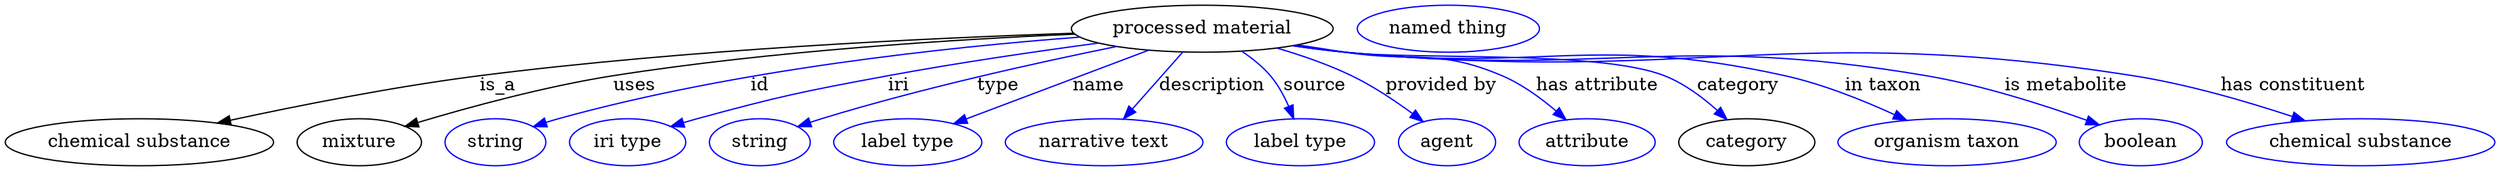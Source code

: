 digraph {
	graph [bb="0,0,1901.4,123"];
	node [label="\N"];
	"processed material"	 [height=0.5,
		label="processed material",
		pos="914.69,105",
		width=2.7803];
	"chemical substance"	 [height=0.5,
		pos="102.69,18",
		width=2.8525];
	"processed material" -> "chemical substance"	 [label=is_a,
		lp="376.69,61.5",
		pos="e,164.31,32.411 815.6,102.37 704.83,98.548 520.3,89.511 362.69,69 298.41,60.635 226.12,46.026 174.11,34.581"];
	mixture	 [height=0.5,
		pos="270.69,18",
		width=1.3179];
	"processed material" -> mixture	 [label=uses,
		lp="481.19,61.5",
		pos="e,306.7,29.763 816.29,101.56 724.77,97.319 584.85,88.157 464.69,69 413.23,60.796 355.65,44.759 316.69,32.849"];
	id	 [color=blue,
		height=0.5,
		label=string,
		pos="374.69,18",
		width=1.0652];
	"processed material" -> id	 [color=blue,
		label=id,
		lp="562.69,61.5",
		pos="e,403.9,29.763 818.68,99.669 718.26,92.219 556.89,74.929 422.69,36 419.71,35.135 416.65,34.172 413.59,33.153",
		style=solid];
	iri	 [color=blue,
		height=0.5,
		label="iri type",
		pos="475.69,18",
		width=1.2277];
	"processed material" -> iri	 [color=blue,
		label=iri,
		lp="674.69,61.5",
		pos="e,509.54,29.775 831.7,94.899 783.37,88.532 721.37,79.532 666.69,69 605.19,57.155 589.9,53.252 529.69,36 526.31,35.032 522.83,33.985 \
519.33,32.9",
		style=solid];
	type	 [color=blue,
		height=0.5,
		label=string,
		pos="576.69,18",
		width=1.0652];
	"processed material" -> type	 [color=blue,
		label=type,
		lp="758.69,61.5",
		pos="e,605.84,29.77 846.29,91.784 786.82,79.583 698.67,59.784 623.69,36 620.96,35.133 618.15,34.193 615.34,33.212",
		style=solid];
	name	 [color=blue,
		height=0.5,
		label="label type",
		pos="689.69,18",
		width=1.5707];
	"processed material" -> name	 [color=blue,
		label=name,
		lp="835.69,61.5",
		pos="e,725.88,31.993 872.37,88.636 833.33,73.539 775.51,51.181 735.41,35.68",
		style=solid];
	description	 [color=blue,
		height=0.5,
		label="narrative text",
		pos="839.69,18",
		width=2.0943];
	"processed material" -> description	 [color=blue,
		label=description,
		lp="922.69,61.5",
		pos="e,854.95,35.706 899.15,86.974 888.32,74.409 873.71,57.466 861.69,43.517",
		style=solid];
	source	 [color=blue,
		height=0.5,
		label="label type",
		pos="989.69,18",
		width=1.5707];
	"processed material" -> source	 [color=blue,
		label=source,
		lp="1002.2,61.5",
		pos="e,984.59,36.365 946.26,87.838 953.99,82.554 961.74,76.202 967.69,69 973.28,62.236 977.68,53.837 981.02,45.819",
		style=solid];
	"provided by"	 [color=blue,
		height=0.5,
		label=agent,
		pos="1101.7,18",
		width=1.0291];
	"processed material" -> "provided by"	 [color=blue,
		label="provided by",
		lp="1098.2,61.5",
		pos="e,1083.2,33.855 974.24,90.52 992.81,84.957 1013,77.787 1030.7,69 1046.4,61.177 1062.4,50.012 1075.2,40.122",
		style=solid];
	"has attribute"	 [color=blue,
		height=0.5,
		label=attribute,
		pos="1208.7,18",
		width=1.4443];
	"processed material" -> "has attribute"	 [color=blue,
		label="has attribute",
		lp="1216.7,61.5",
		pos="e,1192.2,35.285 988.25,92.688 1000.1,90.753 1012.2,88.799 1023.7,87 1077.4,78.57 1094.8,90.685 1144.7,69 1159.3,62.662 1173.3,52.126 \
1184.5,42.271",
		style=solid];
	category	 [height=0.5,
		pos="1330.7,18",
		width=1.4443];
	"processed material" -> category	 [color=blue,
		label=category,
		lp="1324.7,61.5",
		pos="e,1315.1,35.206 985.8,92.31 998.39,90.333 1011.4,88.464 1023.7,87 1077.7,80.564 1217.1,89.019 1267.7,69 1282.5,63.121 1296.6,52.435 \
1307.7,42.358",
		style=solid];
	"in taxon"	 [color=blue,
		height=0.5,
		label="organism taxon",
		pos="1483.7,18",
		width=2.3109];
	"processed material" -> "in taxon"	 [color=blue,
		label="in taxon",
		lp="1435.7,61.5",
		pos="e,1451.8,34.761 985.19,92.192 997.97,90.203 1011.2,88.361 1023.7,87 1172.8,70.756 1214.4,102.2 1360.7,69 1389,62.569 1419.2,50.159 \
1442.5,39.192",
		style=solid];
	"is metabolite"	 [color=blue,
		height=0.5,
		label=boolean,
		pos="1631.7,18",
		width=1.2999];
	"processed material" -> "is metabolite"	 [color=blue,
		label="is metabolite",
		lp="1575.7,61.5",
		pos="e,1599.2,30.986 984.88,92.103 997.75,90.111 1011.1,88.29 1023.7,87 1220.6,66.836 1273.6,102.45 1468.7,69 1510.8,61.78 1557.1,46.53 \
1589.6,34.577",
		style=solid];
	"has constituent"	 [color=blue,
		height=0.5,
		label="chemical substance",
		pos="1798.7,18",
		width=2.8525];
	"processed material" -> "has constituent"	 [color=blue,
		label="has constituent",
		lp="1744.7,61.5",
		pos="e,1754.9,34.416 984.58,92.038 997.54,90.039 1011,88.232 1023.7,87 1290.6,61.1 1362,111.46 1626.7,69 1667.3,62.49 1711.7,49.138 1745.3,\
37.729",
		style=solid];
	"named thing_category"	 [color=blue,
		height=0.5,
		label="named thing",
		pos="1102.7,105",
		width=1.9318];
}
